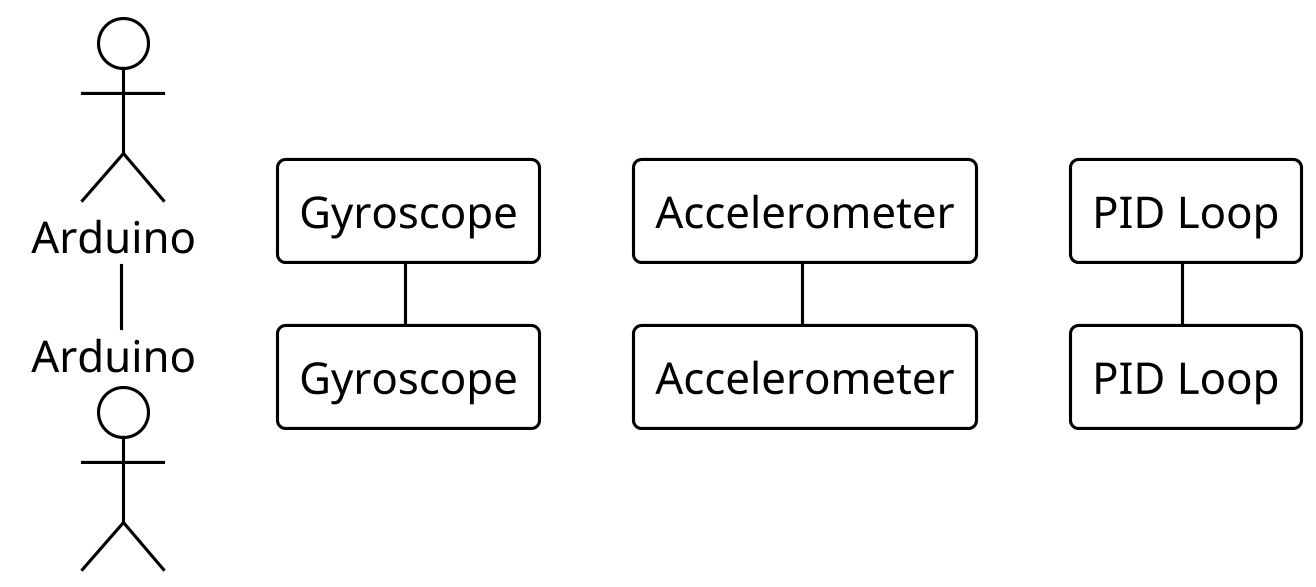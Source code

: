 @startuml

!theme plain
skinparam dpi 300

actor "Arduino" as client
participant "Gyroscope" as gyro 
participant "Accelerometer" as accel
participant "PID Loop" as pid

@enduml